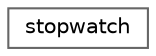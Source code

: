 digraph "类继承关系图"
{
 // LATEX_PDF_SIZE
  bgcolor="transparent";
  edge [fontname=Helvetica,fontsize=10,labelfontname=Helvetica,labelfontsize=10];
  node [fontname=Helvetica,fontsize=10,shape=box,height=0.2,width=0.4];
  rankdir="LR";
  Node0 [id="Node000000",label="stopwatch",height=0.2,width=0.4,color="grey40", fillcolor="white", style="filled",URL="$classspdlog_1_1stopwatch.html",tooltip=" "];
}
